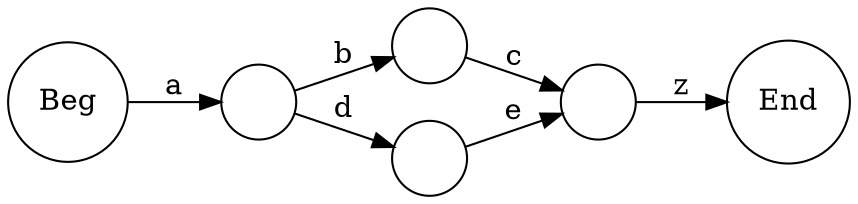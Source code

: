 digraph tokex {
	labelloc="t";
	label="";
	graph [dpi=200];
	rankdir=LR;
	fontname="Helvetica";
	edge [arrowhead=normal,arrowtail=dot];
	node [shape=circle];
	# Auto-generated by Tokex.

	0 [label=""];
	1 [label=""];
	2 [label=""];
	3 [label=""];
	Beg [label="Beg"];
	End [label="End"];
	Beg -> 1 [label="a"];
	1 -> 0 [label="b"];
	1 -> 2 [label="d"];
	0 -> 3 [label="c"];
	2 -> 3 [label="e"];
	3 -> End [label="z"];
}
